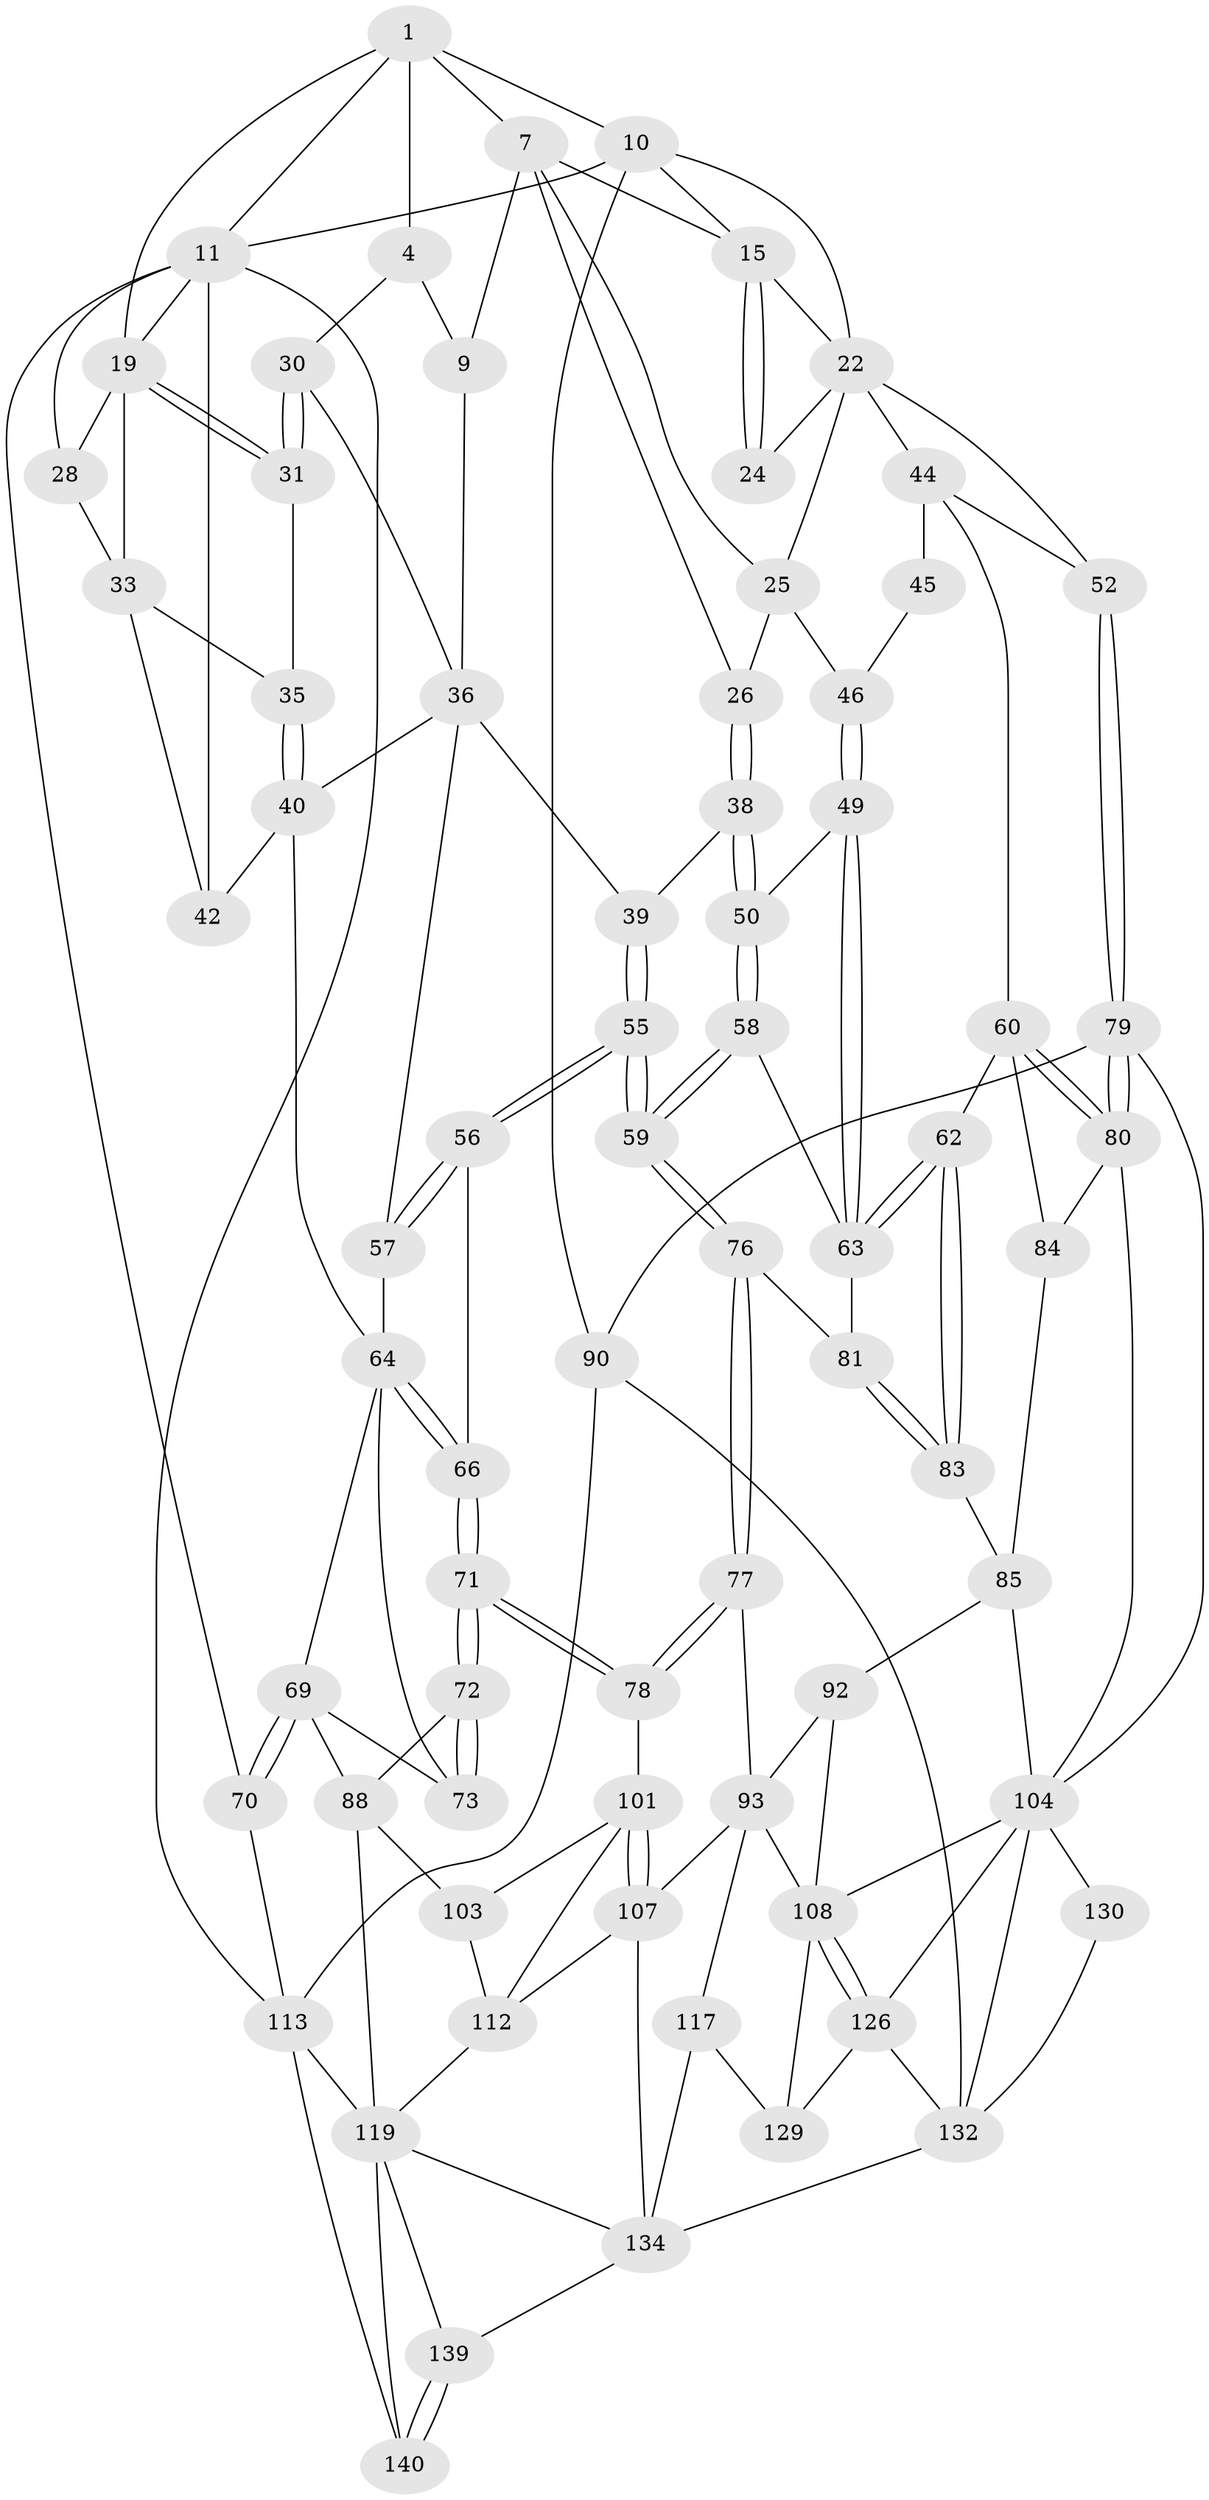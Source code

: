 // original degree distribution, {3: 0.013888888888888888, 5: 0.5, 4: 0.25, 6: 0.2361111111111111}
// Generated by graph-tools (version 1.1) at 2025/17/03/09/25 04:17:16]
// undirected, 72 vertices, 165 edges
graph export_dot {
graph [start="1"]
  node [color=gray90,style=filled];
  1 [pos="+0.4940811964122349+0",super="+6+2"];
  4 [pos="+0.4095009041871898+0.12331680050026113",super="+5+29"];
  7 [pos="+0.6997451221329213+0",super="+14+8"];
  9 [pos="+0.530019951033443+0.1704544439833225",super="+32"];
  10 [pos="+1+0",super="+18"];
  11 [pos="+0+0",super="+12+51"];
  15 [pos="+0.7677024570190253+0.02504014104048423",super="+16"];
  19 [pos="+0.31672593452479547+0.13848390486267606",super="+20"];
  22 [pos="+0.9575253332999341+0.22491321718343885",super="+23+43"];
  24 [pos="+0.8839326277554198+0.15445453599686296"];
  25 [pos="+0.7246119822979649+0.20821477521298562",super="+27"];
  26 [pos="+0.6133883178646913+0.2115649831904929"];
  28 [pos="+0.10530654234810266+0.13920919670924684"];
  30 [pos="+0.3436405240885074+0.26503506717839354"];
  31 [pos="+0.3181088078655561+0.2459074316470543"];
  33 [pos="+0.20960205085363096+0.22720611588774134",super="+34"];
  35 [pos="+0.21526009933604587+0.23240408432469636"];
  36 [pos="+0.4315516003781759+0.29788216728203937",super="+37"];
  38 [pos="+0.5690219447556896+0.3477231684731407"];
  39 [pos="+0.5388171420379634+0.3456230596826048"];
  40 [pos="+0.19766662646734381+0.3483390519726846",super="+41"];
  42 [pos="+0+0.3457428661130837"];
  44 [pos="+0.9340929499663577+0.3500449809675924",super="+53"];
  45 [pos="+0.8921284417093582+0.3580855377186574"];
  46 [pos="+0.7822936463808788+0.3038408531764077"];
  49 [pos="+0.7471998958235585+0.39400240821059196"];
  50 [pos="+0.5749462202477119+0.3572951505962213"];
  52 [pos="+1+0.436627058523828"];
  55 [pos="+0.4217080209874807+0.4621901492210812"];
  56 [pos="+0.38208185237137077+0.40413891663896817"];
  57 [pos="+0.36676673917605507+0.35170513875384124"];
  58 [pos="+0.5658057541909375+0.45421999742609526"];
  59 [pos="+0.4477597967905607+0.5318096137171772"];
  60 [pos="+0.8583937337366588+0.5166986791671523",super="+61"];
  62 [pos="+0.7650630570750899+0.49598517469609965"];
  63 [pos="+0.7531486832103998+0.4824750160768203",super="+75"];
  64 [pos="+0.2228732380806217+0.4318532484851215",super="+65"];
  66 [pos="+0.26910691658612623+0.4784315023206745"];
  69 [pos="+0+0.5276273009388852",super="+82"];
  70 [pos="+0+0.5093009432133929",super="+97"];
  71 [pos="+0.29467571105956014+0.623587580112618"];
  72 [pos="+0.2726957506454937+0.6234477770036859"];
  73 [pos="+0.19830150760760634+0.5667194970003733",super="+74"];
  76 [pos="+0.43858598654724074+0.5859555080525611"];
  77 [pos="+0.3998603900910454+0.6251834790082531"];
  78 [pos="+0.312780148136922+0.6305254963278119"];
  79 [pos="+1+0.6739214668321831",super="+91"];
  80 [pos="+1+0.6663679837559527",super="+87"];
  81 [pos="+0.5759685876268974+0.6151920642915154"];
  83 [pos="+0.6300938391611419+0.6693916677963966"];
  84 [pos="+0.8041628275274356+0.6222024781615918"];
  85 [pos="+0.7008101546752473+0.6913780205630045",super="+86"];
  88 [pos="+0.169091617415607+0.6824554776643309",super="+98"];
  90 [pos="+1+1"];
  92 [pos="+0.6218225012788231+0.7668449611513177"];
  93 [pos="+0.4875882541819867+0.7548275019114453",super="+116+94"];
  101 [pos="+0.2983633539095397+0.6879214940834449",super="+102"];
  103 [pos="+0.16529880705067915+0.7792173551387905"];
  104 [pos="+0.8336078946536126+0.7841112926509967",super="+105+124"];
  107 [pos="+0.3003591096602079+0.8668442790417626",super="+111"];
  108 [pos="+0.6635745021358571+0.8250154556563956",super="+109"];
  112 [pos="+0.27742338705442077+0.8576637390922016",super="+118"];
  113 [pos="+0+0.8530274077688255",super="+114"];
  117 [pos="+0.4192599606027314+0.8729581110378322",super="+133"];
  119 [pos="+0.14258283897583318+0.9043523081231227",super="+120+136"];
  126 [pos="+0.7467617250300347+0.8876913642682653",super="+128"];
  129 [pos="+0.5848189148337469+0.9380173709782542"];
  130 [pos="+0.8968053868512028+0.902527238086371"];
  132 [pos="+0.8221401465915107+1",super="+137"];
  134 [pos="+0.3638109440008995+0.9693191319169204",super="+143+135"];
  139 [pos="+0.2122223715245246+1"];
  140 [pos="+0+1"];
  1 -- 10;
  1 -- 7;
  1 -- 19;
  1 -- 4;
  1 -- 11;
  4 -- 9 [weight=2];
  4 -- 30;
  7 -- 25;
  7 -- 15;
  7 -- 9;
  7 -- 26;
  9 -- 36;
  10 -- 11;
  10 -- 90;
  10 -- 22;
  10 -- 15;
  11 -- 113;
  11 -- 19;
  11 -- 28;
  11 -- 42;
  11 -- 70;
  15 -- 24 [weight=2];
  15 -- 24;
  15 -- 22;
  19 -- 31;
  19 -- 31;
  19 -- 33;
  19 -- 28;
  22 -- 24;
  22 -- 44;
  22 -- 52;
  22 -- 25;
  25 -- 26;
  25 -- 46;
  26 -- 38;
  26 -- 38;
  28 -- 33;
  30 -- 31;
  30 -- 31;
  30 -- 36;
  31 -- 35;
  33 -- 35;
  33 -- 42;
  35 -- 40;
  35 -- 40;
  36 -- 39;
  36 -- 40;
  36 -- 57;
  38 -- 39;
  38 -- 50;
  38 -- 50;
  39 -- 55;
  39 -- 55;
  40 -- 42;
  40 -- 64;
  44 -- 45 [weight=2];
  44 -- 52;
  44 -- 60;
  45 -- 46;
  46 -- 49;
  46 -- 49;
  49 -- 50;
  49 -- 63;
  49 -- 63;
  50 -- 58;
  50 -- 58;
  52 -- 79;
  52 -- 79;
  55 -- 56;
  55 -- 56;
  55 -- 59;
  55 -- 59;
  56 -- 57;
  56 -- 57;
  56 -- 66;
  57 -- 64;
  58 -- 59;
  58 -- 59;
  58 -- 63;
  59 -- 76;
  59 -- 76;
  60 -- 80;
  60 -- 80;
  60 -- 62;
  60 -- 84;
  62 -- 63;
  62 -- 63;
  62 -- 83;
  62 -- 83;
  63 -- 81;
  64 -- 66;
  64 -- 66;
  64 -- 73 [weight=2];
  64 -- 69;
  66 -- 71;
  66 -- 71;
  69 -- 70 [weight=2];
  69 -- 70;
  69 -- 88 [weight=2];
  69 -- 73;
  70 -- 113;
  71 -- 72;
  71 -- 72;
  71 -- 78;
  71 -- 78;
  72 -- 73;
  72 -- 73;
  72 -- 88;
  76 -- 77;
  76 -- 77;
  76 -- 81;
  77 -- 78;
  77 -- 78;
  77 -- 93;
  78 -- 101;
  79 -- 80;
  79 -- 80;
  79 -- 90;
  79 -- 104;
  80 -- 84;
  80 -- 104;
  81 -- 83;
  81 -- 83;
  83 -- 85;
  84 -- 85;
  85 -- 92;
  85 -- 104;
  88 -- 103;
  88 -- 119 [weight=2];
  90 -- 113;
  90 -- 132;
  92 -- 93;
  92 -- 108;
  93 -- 117 [weight=2];
  93 -- 107;
  93 -- 108;
  101 -- 107;
  101 -- 107;
  101 -- 112;
  101 -- 103;
  103 -- 112;
  104 -- 108;
  104 -- 130 [weight=2];
  104 -- 132;
  104 -- 126;
  107 -- 112;
  107 -- 134;
  108 -- 126;
  108 -- 126;
  108 -- 129;
  112 -- 119;
  113 -- 140;
  113 -- 119 [weight=2];
  117 -- 129;
  117 -- 134 [weight=2];
  119 -- 140;
  119 -- 139;
  119 -- 134;
  126 -- 129;
  126 -- 132;
  130 -- 132;
  132 -- 134;
  134 -- 139;
  139 -- 140;
  139 -- 140;
}
